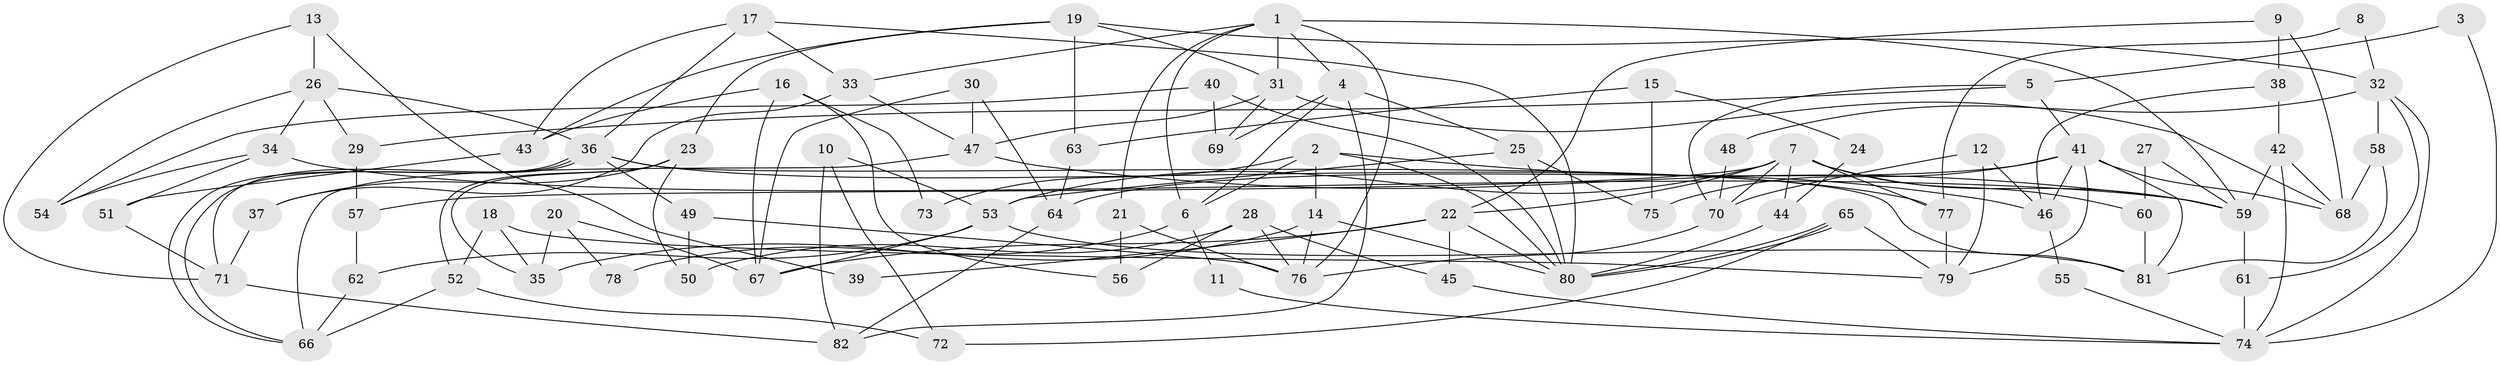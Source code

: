 // coarse degree distribution, {9: 0.07317073170731707, 4: 0.14634146341463414, 6: 0.17073170731707318, 3: 0.2682926829268293, 8: 0.07317073170731707, 7: 0.07317073170731707, 11: 0.024390243902439025, 5: 0.14634146341463414, 10: 0.024390243902439025}
// Generated by graph-tools (version 1.1) at 2025/37/03/04/25 23:37:02]
// undirected, 82 vertices, 164 edges
graph export_dot {
  node [color=gray90,style=filled];
  1;
  2;
  3;
  4;
  5;
  6;
  7;
  8;
  9;
  10;
  11;
  12;
  13;
  14;
  15;
  16;
  17;
  18;
  19;
  20;
  21;
  22;
  23;
  24;
  25;
  26;
  27;
  28;
  29;
  30;
  31;
  32;
  33;
  34;
  35;
  36;
  37;
  38;
  39;
  40;
  41;
  42;
  43;
  44;
  45;
  46;
  47;
  48;
  49;
  50;
  51;
  52;
  53;
  54;
  55;
  56;
  57;
  58;
  59;
  60;
  61;
  62;
  63;
  64;
  65;
  66;
  67;
  68;
  69;
  70;
  71;
  72;
  73;
  74;
  75;
  76;
  77;
  78;
  79;
  80;
  81;
  82;
  1 -- 4;
  1 -- 6;
  1 -- 21;
  1 -- 31;
  1 -- 33;
  1 -- 59;
  1 -- 76;
  2 -- 80;
  2 -- 14;
  2 -- 6;
  2 -- 46;
  2 -- 73;
  3 -- 5;
  3 -- 74;
  4 -- 25;
  4 -- 69;
  4 -- 6;
  4 -- 82;
  5 -- 41;
  5 -- 70;
  5 -- 29;
  6 -- 11;
  6 -- 78;
  7 -- 22;
  7 -- 70;
  7 -- 44;
  7 -- 53;
  7 -- 57;
  7 -- 59;
  7 -- 60;
  7 -- 77;
  8 -- 77;
  8 -- 32;
  9 -- 68;
  9 -- 38;
  9 -- 22;
  10 -- 82;
  10 -- 53;
  10 -- 72;
  11 -- 74;
  12 -- 79;
  12 -- 46;
  12 -- 70;
  13 -- 26;
  13 -- 71;
  13 -- 39;
  14 -- 80;
  14 -- 35;
  14 -- 76;
  15 -- 63;
  15 -- 75;
  15 -- 24;
  16 -- 43;
  16 -- 67;
  16 -- 56;
  16 -- 73;
  17 -- 33;
  17 -- 43;
  17 -- 36;
  17 -- 80;
  18 -- 52;
  18 -- 79;
  18 -- 35;
  19 -- 31;
  19 -- 32;
  19 -- 23;
  19 -- 43;
  19 -- 63;
  20 -- 67;
  20 -- 35;
  20 -- 78;
  21 -- 76;
  21 -- 56;
  22 -- 80;
  22 -- 39;
  22 -- 45;
  22 -- 67;
  23 -- 50;
  23 -- 35;
  23 -- 37;
  23 -- 52;
  24 -- 44;
  25 -- 80;
  25 -- 53;
  25 -- 75;
  26 -- 29;
  26 -- 36;
  26 -- 34;
  26 -- 54;
  27 -- 59;
  27 -- 60;
  28 -- 76;
  28 -- 56;
  28 -- 45;
  28 -- 50;
  29 -- 57;
  30 -- 64;
  30 -- 67;
  30 -- 47;
  31 -- 47;
  31 -- 68;
  31 -- 69;
  32 -- 61;
  32 -- 74;
  32 -- 48;
  32 -- 58;
  33 -- 47;
  33 -- 37;
  34 -- 59;
  34 -- 51;
  34 -- 54;
  36 -- 66;
  36 -- 66;
  36 -- 49;
  36 -- 71;
  36 -- 77;
  36 -- 81;
  37 -- 71;
  38 -- 42;
  38 -- 46;
  40 -- 54;
  40 -- 80;
  40 -- 69;
  41 -- 79;
  41 -- 68;
  41 -- 46;
  41 -- 64;
  41 -- 75;
  41 -- 81;
  42 -- 59;
  42 -- 68;
  42 -- 74;
  43 -- 51;
  44 -- 80;
  45 -- 74;
  46 -- 55;
  47 -- 59;
  47 -- 66;
  48 -- 70;
  49 -- 76;
  49 -- 50;
  51 -- 71;
  52 -- 66;
  52 -- 72;
  53 -- 81;
  53 -- 62;
  53 -- 67;
  55 -- 74;
  57 -- 62;
  58 -- 81;
  58 -- 68;
  59 -- 61;
  60 -- 81;
  61 -- 74;
  62 -- 66;
  63 -- 64;
  64 -- 82;
  65 -- 72;
  65 -- 80;
  65 -- 80;
  65 -- 79;
  70 -- 76;
  71 -- 82;
  77 -- 79;
}
